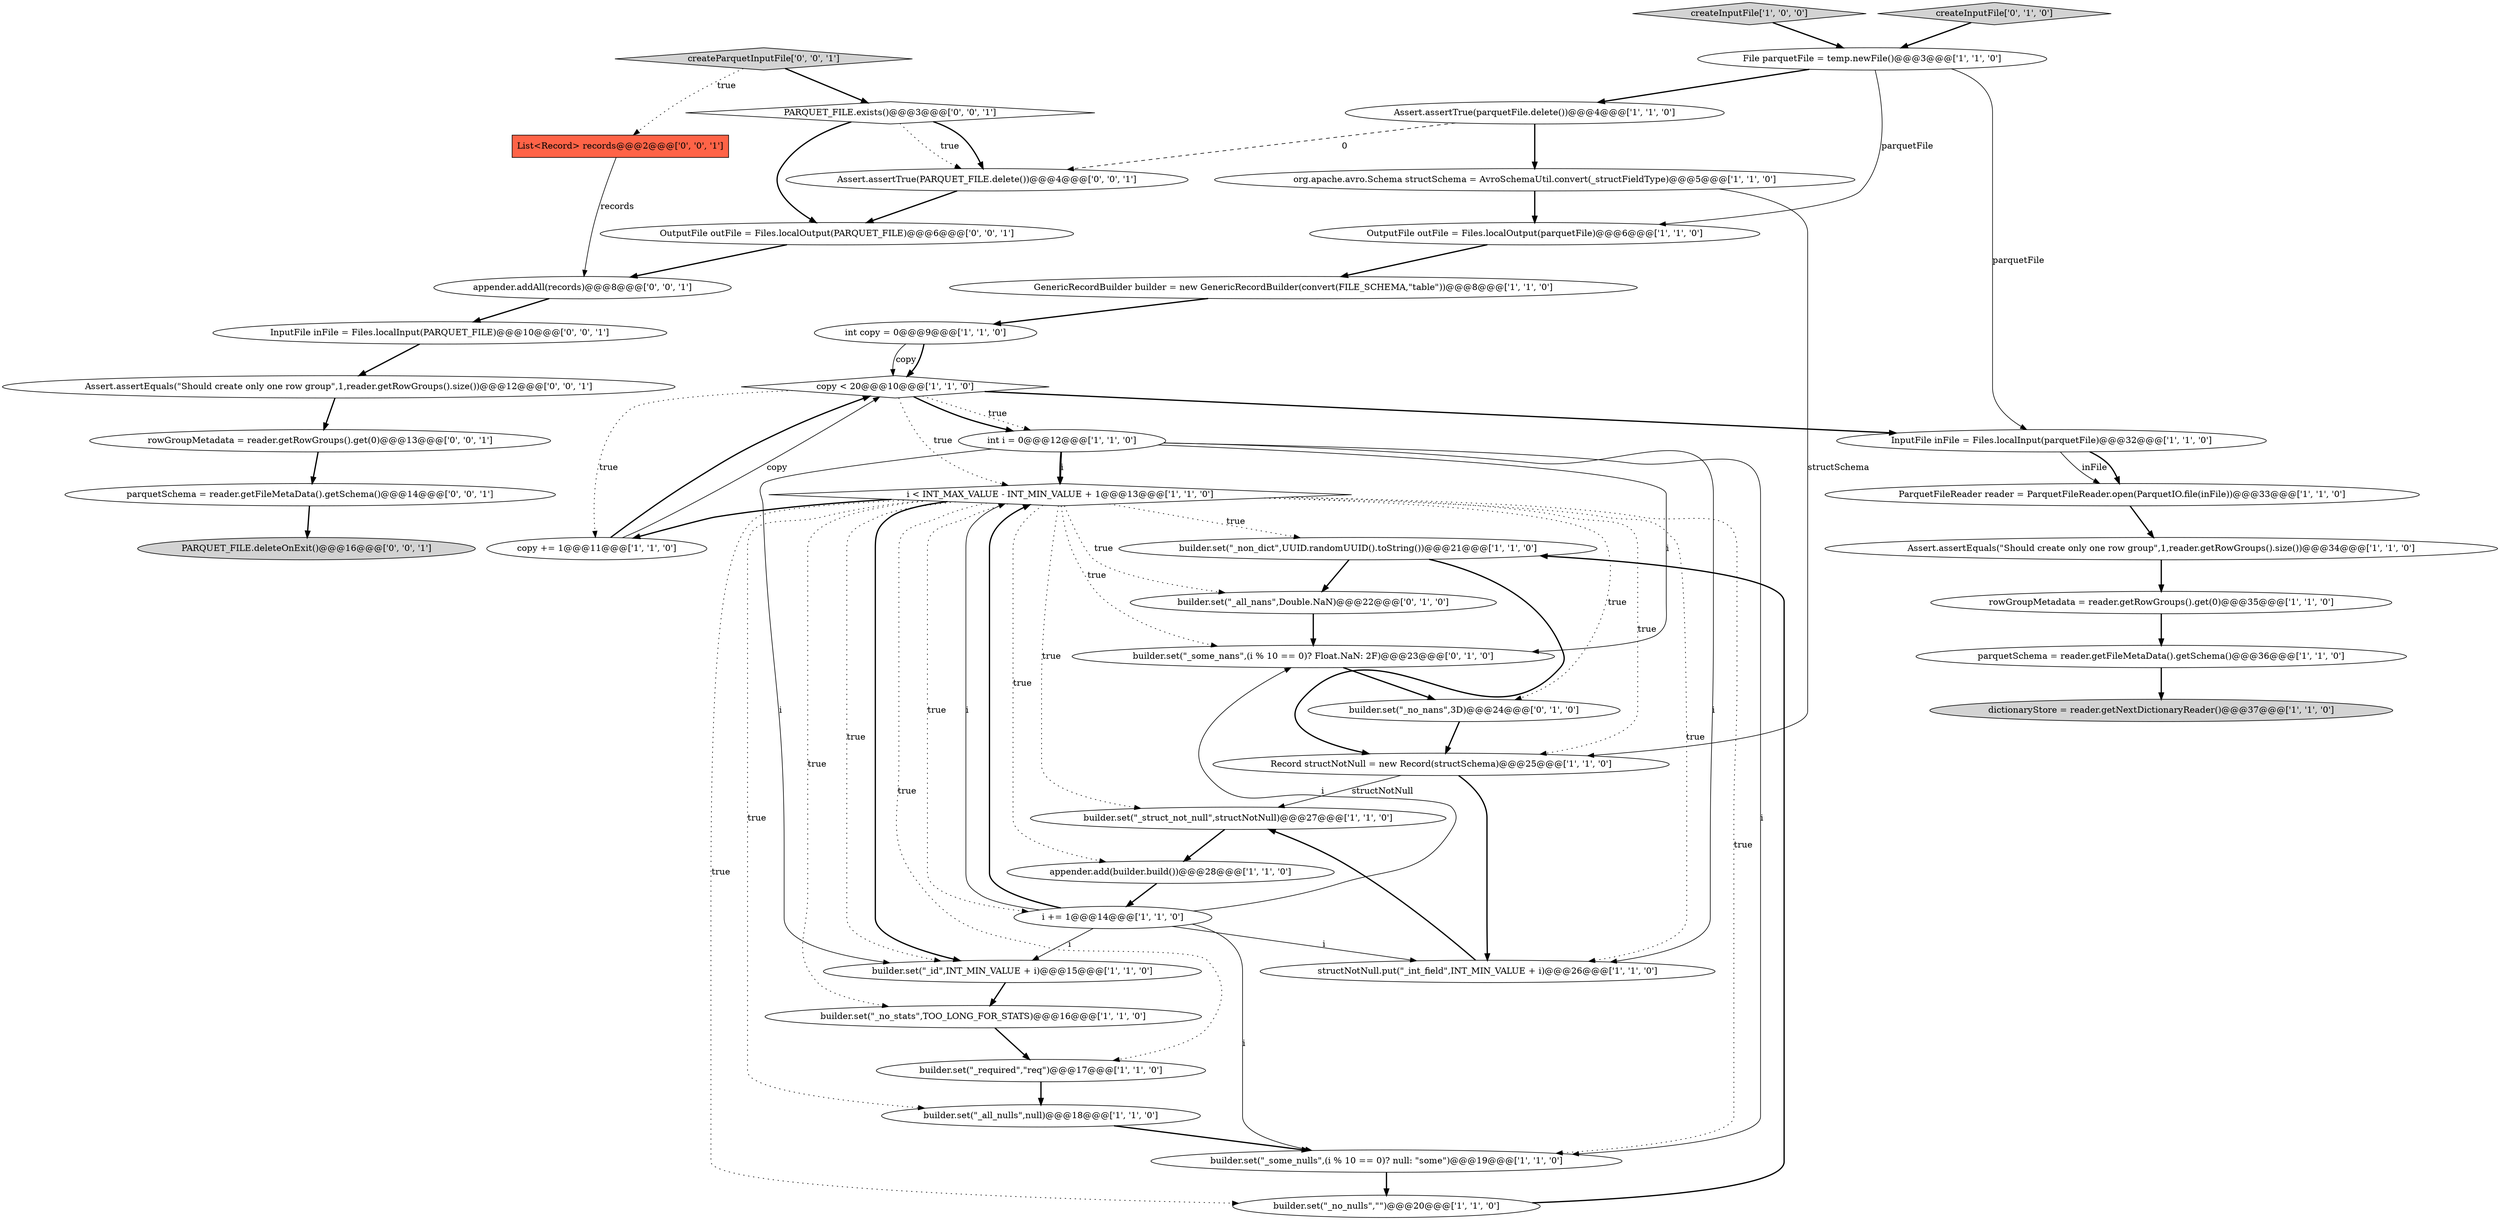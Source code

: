 digraph {
16 [style = filled, label = "dictionaryStore = reader.getNextDictionaryReader()@@@37@@@['1', '1', '0']", fillcolor = lightgray, shape = ellipse image = "AAA0AAABBB1BBB"];
7 [style = filled, label = "InputFile inFile = Files.localInput(parquetFile)@@@32@@@['1', '1', '0']", fillcolor = white, shape = ellipse image = "AAA0AAABBB1BBB"];
38 [style = filled, label = "parquetSchema = reader.getFileMetaData().getSchema()@@@14@@@['0', '0', '1']", fillcolor = white, shape = ellipse image = "AAA0AAABBB3BBB"];
4 [style = filled, label = "builder.set(\"_non_dict\",UUID.randomUUID().toString())@@@21@@@['1', '1', '0']", fillcolor = white, shape = ellipse image = "AAA0AAABBB1BBB"];
15 [style = filled, label = "Assert.assertEquals(\"Should create only one row group\",1,reader.getRowGroups().size())@@@34@@@['1', '1', '0']", fillcolor = white, shape = ellipse image = "AAA0AAABBB1BBB"];
0 [style = filled, label = "builder.set(\"_struct_not_null\",structNotNull)@@@27@@@['1', '1', '0']", fillcolor = white, shape = ellipse image = "AAA0AAABBB1BBB"];
28 [style = filled, label = "GenericRecordBuilder builder = new GenericRecordBuilder(convert(FILE_SCHEMA,\"table\"))@@@8@@@['1', '1', '0']", fillcolor = white, shape = ellipse image = "AAA0AAABBB1BBB"];
3 [style = filled, label = "ParquetFileReader reader = ParquetFileReader.open(ParquetIO.file(inFile))@@@33@@@['1', '1', '0']", fillcolor = white, shape = ellipse image = "AAA0AAABBB1BBB"];
30 [style = filled, label = "builder.set(\"_all_nans\",Double.NaN)@@@22@@@['0', '1', '0']", fillcolor = white, shape = ellipse image = "AAA1AAABBB2BBB"];
10 [style = filled, label = "builder.set(\"_required\",\"req\")@@@17@@@['1', '1', '0']", fillcolor = white, shape = ellipse image = "AAA0AAABBB1BBB"];
40 [style = filled, label = "PARQUET_FILE.deleteOnExit()@@@16@@@['0', '0', '1']", fillcolor = lightgray, shape = ellipse image = "AAA0AAABBB3BBB"];
13 [style = filled, label = "copy += 1@@@11@@@['1', '1', '0']", fillcolor = white, shape = ellipse image = "AAA0AAABBB1BBB"];
5 [style = filled, label = "appender.add(builder.build())@@@28@@@['1', '1', '0']", fillcolor = white, shape = ellipse image = "AAA0AAABBB1BBB"];
21 [style = filled, label = "org.apache.avro.Schema structSchema = AvroSchemaUtil.convert(_structFieldType)@@@5@@@['1', '1', '0']", fillcolor = white, shape = ellipse image = "AAA0AAABBB1BBB"];
31 [style = filled, label = "builder.set(\"_some_nans\",(i % 10 == 0)? Float.NaN: 2F)@@@23@@@['0', '1', '0']", fillcolor = white, shape = ellipse image = "AAA1AAABBB2BBB"];
25 [style = filled, label = "i += 1@@@14@@@['1', '1', '0']", fillcolor = white, shape = ellipse image = "AAA0AAABBB1BBB"];
17 [style = filled, label = "int copy = 0@@@9@@@['1', '1', '0']", fillcolor = white, shape = ellipse image = "AAA0AAABBB1BBB"];
2 [style = filled, label = "OutputFile outFile = Files.localOutput(parquetFile)@@@6@@@['1', '1', '0']", fillcolor = white, shape = ellipse image = "AAA0AAABBB1BBB"];
33 [style = filled, label = "Assert.assertEquals(\"Should create only one row group\",1,reader.getRowGroups().size())@@@12@@@['0', '0', '1']", fillcolor = white, shape = ellipse image = "AAA0AAABBB3BBB"];
6 [style = filled, label = "builder.set(\"_no_nulls\",\"\")@@@20@@@['1', '1', '0']", fillcolor = white, shape = ellipse image = "AAA0AAABBB1BBB"];
8 [style = filled, label = "createInputFile['1', '0', '0']", fillcolor = lightgray, shape = diamond image = "AAA0AAABBB1BBB"];
41 [style = filled, label = "List<Record> records@@@2@@@['0', '0', '1']", fillcolor = tomato, shape = box image = "AAA0AAABBB3BBB"];
26 [style = filled, label = "Assert.assertTrue(parquetFile.delete())@@@4@@@['1', '1', '0']", fillcolor = white, shape = ellipse image = "AAA0AAABBB1BBB"];
29 [style = filled, label = "builder.set(\"_no_nans\",3D)@@@24@@@['0', '1', '0']", fillcolor = white, shape = ellipse image = "AAA1AAABBB2BBB"];
1 [style = filled, label = "parquetSchema = reader.getFileMetaData().getSchema()@@@36@@@['1', '1', '0']", fillcolor = white, shape = ellipse image = "AAA0AAABBB1BBB"];
20 [style = filled, label = "copy < 20@@@10@@@['1', '1', '0']", fillcolor = white, shape = diamond image = "AAA0AAABBB1BBB"];
43 [style = filled, label = "OutputFile outFile = Files.localOutput(PARQUET_FILE)@@@6@@@['0', '0', '1']", fillcolor = white, shape = ellipse image = "AAA0AAABBB3BBB"];
42 [style = filled, label = "PARQUET_FILE.exists()@@@3@@@['0', '0', '1']", fillcolor = white, shape = diamond image = "AAA0AAABBB3BBB"];
12 [style = filled, label = "rowGroupMetadata = reader.getRowGroups().get(0)@@@35@@@['1', '1', '0']", fillcolor = white, shape = ellipse image = "AAA0AAABBB1BBB"];
14 [style = filled, label = "builder.set(\"_all_nulls\",null)@@@18@@@['1', '1', '0']", fillcolor = white, shape = ellipse image = "AAA0AAABBB1BBB"];
22 [style = filled, label = "builder.set(\"_id\",INT_MIN_VALUE + i)@@@15@@@['1', '1', '0']", fillcolor = white, shape = ellipse image = "AAA0AAABBB1BBB"];
39 [style = filled, label = "createParquetInputFile['0', '0', '1']", fillcolor = lightgray, shape = diamond image = "AAA0AAABBB3BBB"];
36 [style = filled, label = "Assert.assertTrue(PARQUET_FILE.delete())@@@4@@@['0', '0', '1']", fillcolor = white, shape = ellipse image = "AAA0AAABBB3BBB"];
23 [style = filled, label = "File parquetFile = temp.newFile()@@@3@@@['1', '1', '0']", fillcolor = white, shape = ellipse image = "AAA0AAABBB1BBB"];
37 [style = filled, label = "rowGroupMetadata = reader.getRowGroups().get(0)@@@13@@@['0', '0', '1']", fillcolor = white, shape = ellipse image = "AAA0AAABBB3BBB"];
34 [style = filled, label = "appender.addAll(records)@@@8@@@['0', '0', '1']", fillcolor = white, shape = ellipse image = "AAA0AAABBB3BBB"];
18 [style = filled, label = "i < INT_MAX_VALUE - INT_MIN_VALUE + 1@@@13@@@['1', '1', '0']", fillcolor = white, shape = diamond image = "AAA0AAABBB1BBB"];
35 [style = filled, label = "InputFile inFile = Files.localInput(PARQUET_FILE)@@@10@@@['0', '0', '1']", fillcolor = white, shape = ellipse image = "AAA0AAABBB3BBB"];
19 [style = filled, label = "Record structNotNull = new Record(structSchema)@@@25@@@['1', '1', '0']", fillcolor = white, shape = ellipse image = "AAA0AAABBB1BBB"];
11 [style = filled, label = "structNotNull.put(\"_int_field\",INT_MIN_VALUE + i)@@@26@@@['1', '1', '0']", fillcolor = white, shape = ellipse image = "AAA0AAABBB1BBB"];
24 [style = filled, label = "int i = 0@@@12@@@['1', '1', '0']", fillcolor = white, shape = ellipse image = "AAA0AAABBB1BBB"];
9 [style = filled, label = "builder.set(\"_some_nulls\",(i % 10 == 0)? null: \"some\")@@@19@@@['1', '1', '0']", fillcolor = white, shape = ellipse image = "AAA0AAABBB1BBB"];
27 [style = filled, label = "builder.set(\"_no_stats\",TOO_LONG_FOR_STATS)@@@16@@@['1', '1', '0']", fillcolor = white, shape = ellipse image = "AAA0AAABBB1BBB"];
32 [style = filled, label = "createInputFile['0', '1', '0']", fillcolor = lightgray, shape = diamond image = "AAA0AAABBB2BBB"];
32->23 [style = bold, label=""];
35->33 [style = bold, label=""];
26->21 [style = bold, label=""];
29->19 [style = bold, label=""];
39->41 [style = dotted, label="true"];
6->4 [style = bold, label=""];
20->7 [style = bold, label=""];
24->18 [style = bold, label=""];
36->43 [style = bold, label=""];
25->18 [style = solid, label="i"];
38->40 [style = bold, label=""];
19->0 [style = solid, label="structNotNull"];
18->22 [style = bold, label=""];
18->5 [style = dotted, label="true"];
15->12 [style = bold, label=""];
20->18 [style = dotted, label="true"];
11->0 [style = bold, label=""];
7->3 [style = solid, label="inFile"];
22->27 [style = bold, label=""];
8->23 [style = bold, label=""];
18->13 [style = bold, label=""];
18->29 [style = dotted, label="true"];
12->1 [style = bold, label=""];
42->43 [style = bold, label=""];
39->42 [style = bold, label=""];
17->20 [style = solid, label="copy"];
14->9 [style = bold, label=""];
23->7 [style = solid, label="parquetFile"];
26->36 [style = dashed, label="0"];
17->20 [style = bold, label=""];
25->18 [style = bold, label=""];
25->9 [style = solid, label="i"];
20->24 [style = dotted, label="true"];
13->20 [style = solid, label="copy"];
2->28 [style = bold, label=""];
33->37 [style = bold, label=""];
23->26 [style = bold, label=""];
21->2 [style = bold, label=""];
9->6 [style = bold, label=""];
30->31 [style = bold, label=""];
7->3 [style = bold, label=""];
43->34 [style = bold, label=""];
18->14 [style = dotted, label="true"];
18->6 [style = dotted, label="true"];
25->22 [style = solid, label="i"];
18->11 [style = dotted, label="true"];
37->38 [style = bold, label=""];
24->22 [style = solid, label="i"];
4->19 [style = bold, label=""];
18->27 [style = dotted, label="true"];
18->4 [style = dotted, label="true"];
19->11 [style = bold, label=""];
5->25 [style = bold, label=""];
24->9 [style = solid, label="i"];
18->0 [style = dotted, label="true"];
27->10 [style = bold, label=""];
42->36 [style = dotted, label="true"];
24->18 [style = solid, label="i"];
18->30 [style = dotted, label="true"];
25->31 [style = solid, label="i"];
18->19 [style = dotted, label="true"];
3->15 [style = bold, label=""];
42->36 [style = bold, label=""];
20->24 [style = bold, label=""];
41->34 [style = solid, label="records"];
24->11 [style = solid, label="i"];
20->13 [style = dotted, label="true"];
18->25 [style = dotted, label="true"];
18->10 [style = dotted, label="true"];
23->2 [style = solid, label="parquetFile"];
34->35 [style = bold, label=""];
31->29 [style = bold, label=""];
13->20 [style = bold, label=""];
0->5 [style = bold, label=""];
1->16 [style = bold, label=""];
25->11 [style = solid, label="i"];
18->9 [style = dotted, label="true"];
4->30 [style = bold, label=""];
24->31 [style = solid, label="i"];
10->14 [style = bold, label=""];
21->19 [style = solid, label="structSchema"];
18->22 [style = dotted, label="true"];
18->31 [style = dotted, label="true"];
28->17 [style = bold, label=""];
}
